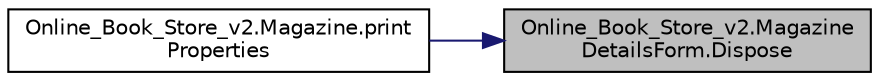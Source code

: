 digraph "Online_Book_Store_v2.MagazineDetailsForm.Dispose"
{
 // LATEX_PDF_SIZE
  edge [fontname="Helvetica",fontsize="10",labelfontname="Helvetica",labelfontsize="10"];
  node [fontname="Helvetica",fontsize="10",shape=record];
  rankdir="RL";
  Node1 [label="Online_Book_Store_v2.Magazine\lDetailsForm.Dispose",height=0.2,width=0.4,color="black", fillcolor="grey75", style="filled", fontcolor="black",tooltip="Clean up any resources being used."];
  Node1 -> Node2 [dir="back",color="midnightblue",fontsize="10",style="solid",fontname="Helvetica"];
  Node2 [label="Online_Book_Store_v2.Magazine.print\lProperties",height=0.2,width=0.4,color="black", fillcolor="white", style="filled",URL="$class_online___book___store__v2_1_1_magazine.html#a809e743515a7a049e8bca8ce841f27e2",tooltip=" "];
}
